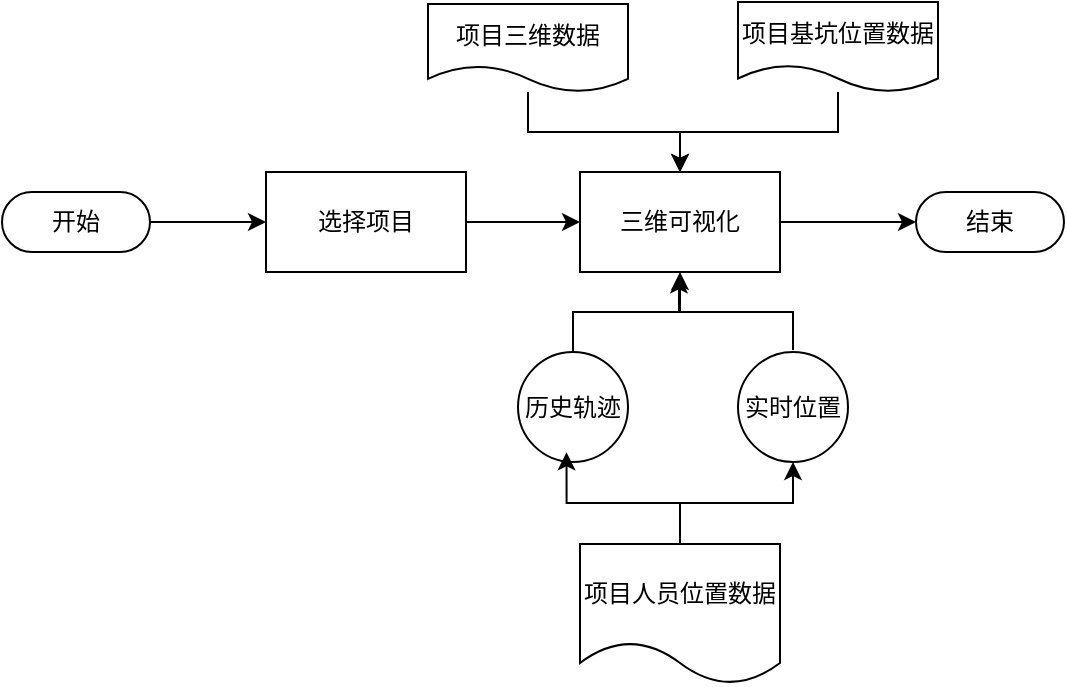 <mxfile version="24.4.4" type="github">
  <diagram name="第 1 页" id="g3jf6REd8ba6eSYv19ur">
    <mxGraphModel dx="1205" dy="669" grid="0" gridSize="10" guides="1" tooltips="1" connect="1" arrows="1" fold="1" page="1" pageScale="1" pageWidth="827" pageHeight="1169" math="0" shadow="0">
      <root>
        <mxCell id="0" />
        <mxCell id="1" parent="0" />
        <mxCell id="pDpPo_hhrUAkRmJw7Qo8-64" style="edgeStyle=orthogonalEdgeStyle;rounded=0;orthogonalLoop=1;jettySize=auto;html=1;entryX=0;entryY=0.5;entryDx=0;entryDy=0;" edge="1" parent="1" source="pDpPo_hhrUAkRmJw7Qo8-56" target="pDpPo_hhrUAkRmJw7Qo8-57">
          <mxGeometry relative="1" as="geometry" />
        </mxCell>
        <mxCell id="pDpPo_hhrUAkRmJw7Qo8-56" value="开始" style="html=1;dashed=0;whiteSpace=wrap;shape=mxgraph.dfd.start" vertex="1" parent="1">
          <mxGeometry x="68" y="106" width="74" height="30" as="geometry" />
        </mxCell>
        <mxCell id="pDpPo_hhrUAkRmJw7Qo8-65" style="edgeStyle=orthogonalEdgeStyle;rounded=0;orthogonalLoop=1;jettySize=auto;html=1;entryX=0;entryY=0.5;entryDx=0;entryDy=0;" edge="1" parent="1" source="pDpPo_hhrUAkRmJw7Qo8-57" target="pDpPo_hhrUAkRmJw7Qo8-59">
          <mxGeometry relative="1" as="geometry" />
        </mxCell>
        <mxCell id="pDpPo_hhrUAkRmJw7Qo8-57" value="选择项目" style="html=1;dashed=0;whiteSpace=wrap;" vertex="1" parent="1">
          <mxGeometry x="200" y="96" width="100" height="50" as="geometry" />
        </mxCell>
        <mxCell id="pDpPo_hhrUAkRmJw7Qo8-75" style="edgeStyle=orthogonalEdgeStyle;rounded=0;orthogonalLoop=1;jettySize=auto;html=1;entryX=0.5;entryY=0;entryDx=0;entryDy=0;" edge="1" parent="1" source="pDpPo_hhrUAkRmJw7Qo8-58" target="pDpPo_hhrUAkRmJw7Qo8-59">
          <mxGeometry relative="1" as="geometry">
            <mxPoint x="405" y="78.692" as="targetPoint" />
          </mxGeometry>
        </mxCell>
        <mxCell id="pDpPo_hhrUAkRmJw7Qo8-58" value="项目三维数据" style="shape=document;whiteSpace=wrap;html=1;boundedLbl=1;dashed=0;flipH=1;" vertex="1" parent="1">
          <mxGeometry x="281" y="12" width="100" height="44" as="geometry" />
        </mxCell>
        <mxCell id="pDpPo_hhrUAkRmJw7Qo8-59" value="三维可视化" style="html=1;dashed=0;whiteSpace=wrap;" vertex="1" parent="1">
          <mxGeometry x="357" y="96" width="100" height="50" as="geometry" />
        </mxCell>
        <mxCell id="pDpPo_hhrUAkRmJw7Qo8-68" style="edgeStyle=orthogonalEdgeStyle;rounded=0;orthogonalLoop=1;jettySize=auto;html=1;entryX=0.5;entryY=1;entryDx=0;entryDy=0;" edge="1" parent="1" source="pDpPo_hhrUAkRmJw7Qo8-60" target="pDpPo_hhrUAkRmJw7Qo8-63">
          <mxGeometry relative="1" as="geometry" />
        </mxCell>
        <mxCell id="pDpPo_hhrUAkRmJw7Qo8-60" value="项目人员位置数据" style="shape=document;whiteSpace=wrap;html=1;boundedLbl=1;dashed=0;flipH=1;" vertex="1" parent="1">
          <mxGeometry x="357" y="282" width="100" height="70" as="geometry" />
        </mxCell>
        <mxCell id="pDpPo_hhrUAkRmJw7Qo8-76" style="edgeStyle=orthogonalEdgeStyle;rounded=0;orthogonalLoop=1;jettySize=auto;html=1;entryX=0.5;entryY=0;entryDx=0;entryDy=0;" edge="1" parent="1" source="pDpPo_hhrUAkRmJw7Qo8-61" target="pDpPo_hhrUAkRmJw7Qo8-59">
          <mxGeometry relative="1" as="geometry">
            <mxPoint x="407" y="79" as="targetPoint" />
          </mxGeometry>
        </mxCell>
        <mxCell id="pDpPo_hhrUAkRmJw7Qo8-61" value="项目基坑位置数据" style="shape=document;whiteSpace=wrap;html=1;boundedLbl=1;dashed=0;flipH=1;" vertex="1" parent="1">
          <mxGeometry x="436" y="11" width="100" height="45" as="geometry" />
        </mxCell>
        <mxCell id="pDpPo_hhrUAkRmJw7Qo8-72" style="edgeStyle=orthogonalEdgeStyle;rounded=0;orthogonalLoop=1;jettySize=auto;html=1;entryX=0.5;entryY=1;entryDx=0;entryDy=0;" edge="1" parent="1" source="pDpPo_hhrUAkRmJw7Qo8-62" target="pDpPo_hhrUAkRmJw7Qo8-59">
          <mxGeometry relative="1" as="geometry" />
        </mxCell>
        <mxCell id="pDpPo_hhrUAkRmJw7Qo8-62" value="历史轨迹" style="shape=ellipse;html=1;dashed=0;whiteSpace=wrap;aspect=fixed;perimeter=ellipsePerimeter;" vertex="1" parent="1">
          <mxGeometry x="326" y="186" width="55" height="55" as="geometry" />
        </mxCell>
        <mxCell id="pDpPo_hhrUAkRmJw7Qo8-73" style="edgeStyle=orthogonalEdgeStyle;rounded=0;orthogonalLoop=1;jettySize=auto;html=1;" edge="1" parent="1">
          <mxGeometry relative="1" as="geometry">
            <mxPoint x="406.462" y="147.692" as="targetPoint" />
            <mxPoint x="463.5" y="185" as="sourcePoint" />
            <Array as="points">
              <mxPoint x="464" y="166" />
              <mxPoint x="407" y="166" />
            </Array>
          </mxGeometry>
        </mxCell>
        <mxCell id="pDpPo_hhrUAkRmJw7Qo8-63" value="实时位置" style="shape=ellipse;html=1;dashed=0;whiteSpace=wrap;aspect=fixed;perimeter=ellipsePerimeter;" vertex="1" parent="1">
          <mxGeometry x="436" y="186" width="55" height="55" as="geometry" />
        </mxCell>
        <mxCell id="pDpPo_hhrUAkRmJw7Qo8-67" style="edgeStyle=orthogonalEdgeStyle;rounded=0;orthogonalLoop=1;jettySize=auto;html=1;entryX=0.441;entryY=0.912;entryDx=0;entryDy=0;entryPerimeter=0;" edge="1" parent="1" source="pDpPo_hhrUAkRmJw7Qo8-60" target="pDpPo_hhrUAkRmJw7Qo8-62">
          <mxGeometry relative="1" as="geometry" />
        </mxCell>
        <mxCell id="pDpPo_hhrUAkRmJw7Qo8-77" value="结束" style="html=1;dashed=0;whiteSpace=wrap;shape=mxgraph.dfd.start" vertex="1" parent="1">
          <mxGeometry x="525" y="106" width="74" height="30" as="geometry" />
        </mxCell>
        <mxCell id="pDpPo_hhrUAkRmJw7Qo8-80" style="edgeStyle=orthogonalEdgeStyle;rounded=0;orthogonalLoop=1;jettySize=auto;html=1;entryX=0;entryY=0.5;entryDx=0;entryDy=0;entryPerimeter=0;" edge="1" parent="1" source="pDpPo_hhrUAkRmJw7Qo8-59" target="pDpPo_hhrUAkRmJw7Qo8-77">
          <mxGeometry relative="1" as="geometry" />
        </mxCell>
      </root>
    </mxGraphModel>
  </diagram>
</mxfile>
